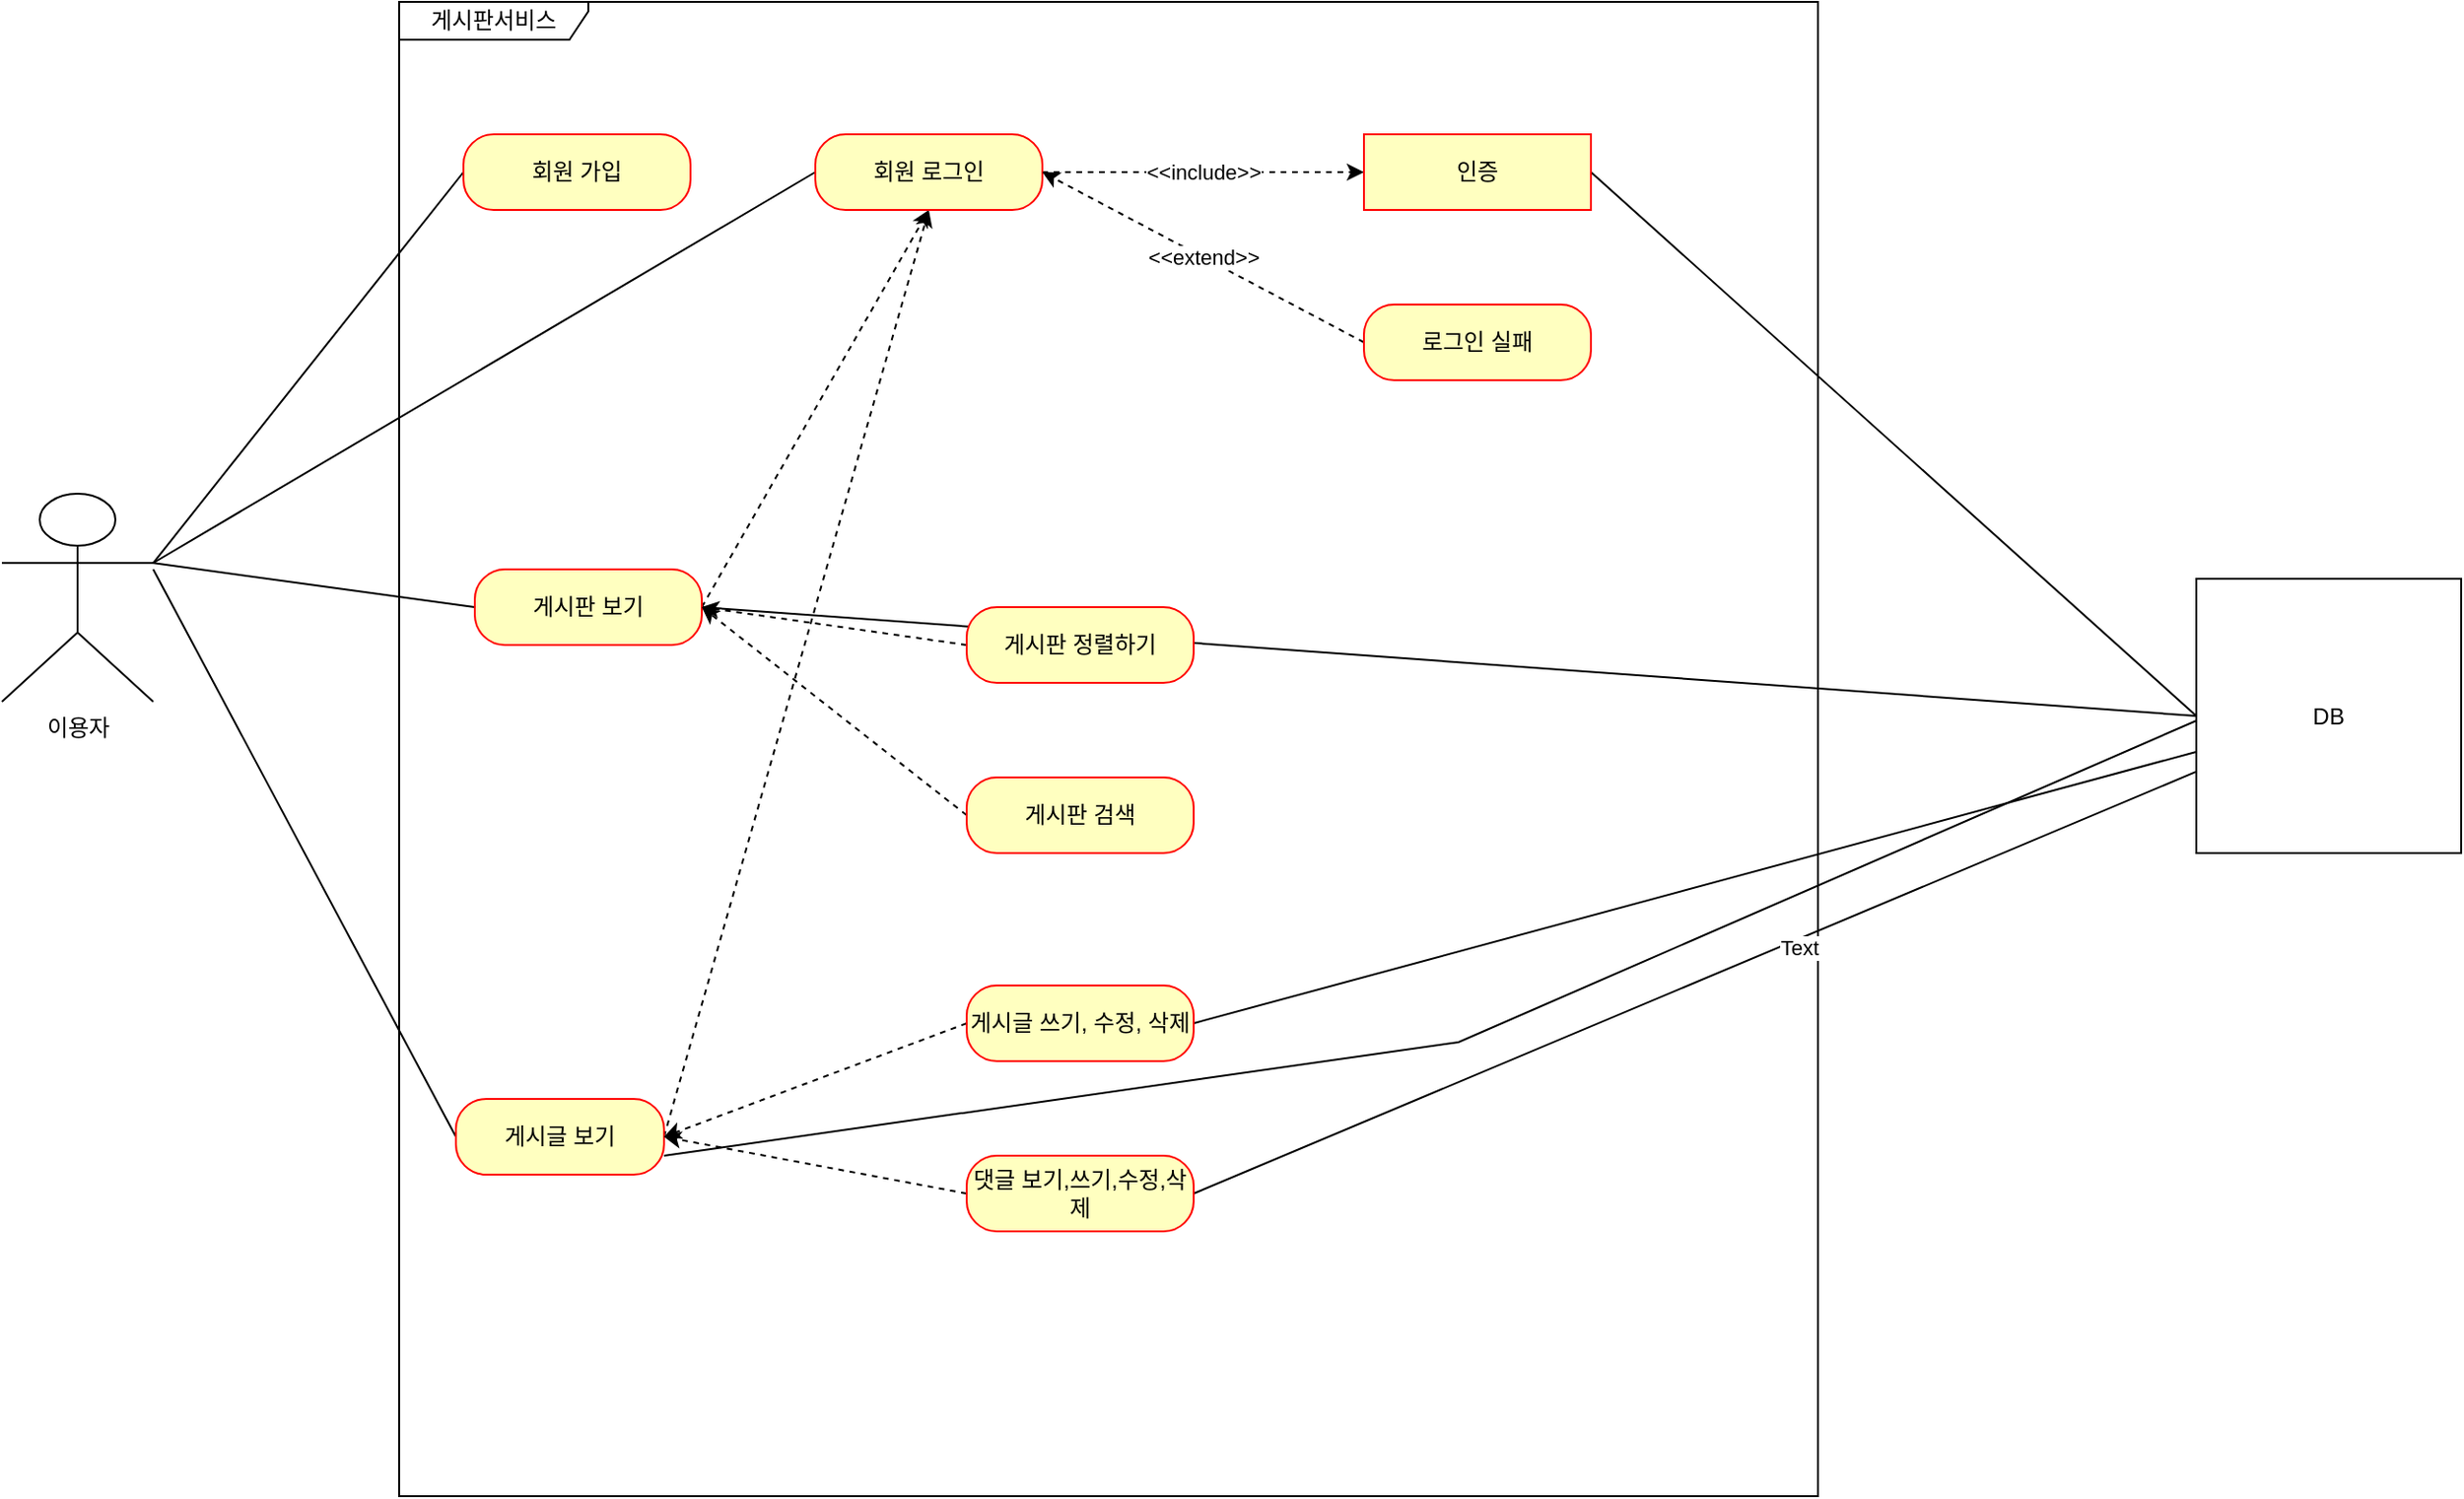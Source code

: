 <mxfile version="21.7.2" type="github">
  <diagram name="페이지-1" id="kiPLnMReY3llPSpJYsvU">
    <mxGraphModel dx="992" dy="1786" grid="1" gridSize="10" guides="1" tooltips="1" connect="1" arrows="1" fold="1" page="1" pageScale="1" pageWidth="827" pageHeight="1169" math="0" shadow="0">
      <root>
        <mxCell id="0" />
        <mxCell id="1" parent="0" />
        <mxCell id="6iee6hG7Ah6JNBAgJoXG-2" value="이용자&lt;br&gt;" style="shape=umlActor;verticalLabelPosition=bottom;verticalAlign=top;html=1;outlineConnect=0;" vertex="1" parent="1">
          <mxGeometry x="50" y="450" width="80" height="110" as="geometry" />
        </mxCell>
        <mxCell id="6iee6hG7Ah6JNBAgJoXG-5" value="게시판서비스&lt;br&gt;" style="shape=umlFrame;whiteSpace=wrap;html=1;pointerEvents=0;width=100;height=20;" vertex="1" parent="1">
          <mxGeometry x="260" y="190" width="750" height="790" as="geometry" />
        </mxCell>
        <mxCell id="6iee6hG7Ah6JNBAgJoXG-28" style="rounded=0;orthogonalLoop=1;jettySize=auto;html=1;exitX=0;exitY=0.5;exitDx=0;exitDy=0;entryX=1;entryY=0.333;entryDx=0;entryDy=0;entryPerimeter=0;endArrow=none;endFill=0;" edge="1" parent="1" source="6iee6hG7Ah6JNBAgJoXG-9" target="6iee6hG7Ah6JNBAgJoXG-2">
          <mxGeometry relative="1" as="geometry" />
        </mxCell>
        <mxCell id="6iee6hG7Ah6JNBAgJoXG-9" value="회원 가입" style="rounded=1;whiteSpace=wrap;html=1;arcSize=40;fontColor=#000000;fillColor=#ffffc0;strokeColor=#ff0000;" vertex="1" parent="1">
          <mxGeometry x="294" y="260" width="120" height="40" as="geometry" />
        </mxCell>
        <mxCell id="6iee6hG7Ah6JNBAgJoXG-30" style="rounded=0;orthogonalLoop=1;jettySize=auto;html=1;exitX=0;exitY=0.5;exitDx=0;exitDy=0;entryX=1;entryY=0.333;entryDx=0;entryDy=0;entryPerimeter=0;endArrow=none;endFill=0;" edge="1" parent="1" source="6iee6hG7Ah6JNBAgJoXG-11" target="6iee6hG7Ah6JNBAgJoXG-2">
          <mxGeometry relative="1" as="geometry" />
        </mxCell>
        <mxCell id="6iee6hG7Ah6JNBAgJoXG-35" style="rounded=0;orthogonalLoop=1;jettySize=auto;html=1;exitX=1;exitY=0.5;exitDx=0;exitDy=0;entryX=0.5;entryY=1;entryDx=0;entryDy=0;dashed=1;" edge="1" parent="1" source="6iee6hG7Ah6JNBAgJoXG-11" target="6iee6hG7Ah6JNBAgJoXG-13">
          <mxGeometry relative="1" as="geometry" />
        </mxCell>
        <mxCell id="6iee6hG7Ah6JNBAgJoXG-49" style="rounded=0;orthogonalLoop=1;jettySize=auto;html=1;exitX=1;exitY=0.5;exitDx=0;exitDy=0;entryX=0;entryY=0.5;entryDx=0;entryDy=0;endArrow=none;endFill=0;" edge="1" parent="1" source="6iee6hG7Ah6JNBAgJoXG-11" target="6iee6hG7Ah6JNBAgJoXG-45">
          <mxGeometry relative="1" as="geometry" />
        </mxCell>
        <mxCell id="6iee6hG7Ah6JNBAgJoXG-11" value="게시판 보기" style="rounded=1;whiteSpace=wrap;html=1;arcSize=40;fontColor=#000000;fillColor=#ffffc0;strokeColor=#ff0000;" vertex="1" parent="1">
          <mxGeometry x="300" y="490" width="120" height="40" as="geometry" />
        </mxCell>
        <mxCell id="6iee6hG7Ah6JNBAgJoXG-31" style="rounded=0;orthogonalLoop=1;jettySize=auto;html=1;exitX=0;exitY=0.5;exitDx=0;exitDy=0;endArrow=none;endFill=0;" edge="1" parent="1" source="6iee6hG7Ah6JNBAgJoXG-12">
          <mxGeometry relative="1" as="geometry">
            <mxPoint x="130" y="490" as="targetPoint" />
          </mxGeometry>
        </mxCell>
        <mxCell id="6iee6hG7Ah6JNBAgJoXG-36" style="rounded=0;orthogonalLoop=1;jettySize=auto;html=1;exitX=1;exitY=0.5;exitDx=0;exitDy=0;dashed=1;entryX=0.5;entryY=1;entryDx=0;entryDy=0;" edge="1" parent="1" source="6iee6hG7Ah6JNBAgJoXG-12" target="6iee6hG7Ah6JNBAgJoXG-13">
          <mxGeometry relative="1" as="geometry">
            <mxPoint x="540" y="310" as="targetPoint" />
          </mxGeometry>
        </mxCell>
        <mxCell id="6iee6hG7Ah6JNBAgJoXG-50" style="rounded=0;orthogonalLoop=1;jettySize=auto;html=1;exitX=1;exitY=0.5;exitDx=0;exitDy=0;endArrow=none;endFill=0;" edge="1" parent="1">
          <mxGeometry relative="1" as="geometry">
            <mxPoint x="1210" y="570" as="targetPoint" />
            <mxPoint x="400" y="800" as="sourcePoint" />
            <Array as="points">
              <mxPoint x="820" y="740" />
            </Array>
          </mxGeometry>
        </mxCell>
        <mxCell id="6iee6hG7Ah6JNBAgJoXG-12" value="게시글 보기" style="rounded=1;whiteSpace=wrap;html=1;arcSize=40;fontColor=#000000;fillColor=#ffffc0;strokeColor=#ff0000;" vertex="1" parent="1">
          <mxGeometry x="290" y="770" width="110" height="40" as="geometry" />
        </mxCell>
        <mxCell id="6iee6hG7Ah6JNBAgJoXG-29" style="rounded=0;orthogonalLoop=1;jettySize=auto;html=1;exitX=0;exitY=0.5;exitDx=0;exitDy=0;entryX=1;entryY=0.333;entryDx=0;entryDy=0;entryPerimeter=0;endArrow=none;endFill=0;" edge="1" parent="1" source="6iee6hG7Ah6JNBAgJoXG-13" target="6iee6hG7Ah6JNBAgJoXG-2">
          <mxGeometry relative="1" as="geometry">
            <mxPoint x="140" y="490" as="targetPoint" />
          </mxGeometry>
        </mxCell>
        <mxCell id="6iee6hG7Ah6JNBAgJoXG-33" value="&amp;lt;&amp;lt;include&amp;gt;&amp;gt;" style="rounded=0;orthogonalLoop=1;jettySize=auto;html=1;exitX=1;exitY=0.5;exitDx=0;exitDy=0;entryX=0;entryY=0.5;entryDx=0;entryDy=0;endArrow=classic;endFill=1;dashed=1;" edge="1" parent="1" source="6iee6hG7Ah6JNBAgJoXG-13" target="6iee6hG7Ah6JNBAgJoXG-16">
          <mxGeometry relative="1" as="geometry" />
        </mxCell>
        <mxCell id="6iee6hG7Ah6JNBAgJoXG-13" value="회원 로그인" style="rounded=1;whiteSpace=wrap;html=1;arcSize=40;fontColor=#000000;fillColor=#ffffc0;strokeColor=#ff0000;" vertex="1" parent="1">
          <mxGeometry x="480" y="260" width="120" height="40" as="geometry" />
        </mxCell>
        <mxCell id="6iee6hG7Ah6JNBAgJoXG-48" style="rounded=0;orthogonalLoop=1;jettySize=auto;html=1;exitX=1;exitY=0.5;exitDx=0;exitDy=0;entryX=0;entryY=0.5;entryDx=0;entryDy=0;endArrow=none;endFill=0;" edge="1" parent="1" source="6iee6hG7Ah6JNBAgJoXG-16" target="6iee6hG7Ah6JNBAgJoXG-45">
          <mxGeometry relative="1" as="geometry" />
        </mxCell>
        <mxCell id="6iee6hG7Ah6JNBAgJoXG-16" value="인증" style="rounded=1;whiteSpace=wrap;html=1;arcSize=0;fontColor=#000000;fillColor=#ffffc0;strokeColor=#ff0000;" vertex="1" parent="1">
          <mxGeometry x="770" y="260" width="120" height="40" as="geometry" />
        </mxCell>
        <mxCell id="6iee6hG7Ah6JNBAgJoXG-39" style="rounded=0;orthogonalLoop=1;jettySize=auto;html=1;exitX=0;exitY=0.5;exitDx=0;exitDy=0;entryX=1;entryY=0.5;entryDx=0;entryDy=0;dashed=1;" edge="1" parent="1" source="6iee6hG7Ah6JNBAgJoXG-19" target="6iee6hG7Ah6JNBAgJoXG-11">
          <mxGeometry relative="1" as="geometry" />
        </mxCell>
        <mxCell id="6iee6hG7Ah6JNBAgJoXG-19" value="게시판 정렬하기" style="rounded=1;whiteSpace=wrap;html=1;arcSize=40;fontColor=#000000;fillColor=#ffffc0;strokeColor=#ff0000;" vertex="1" parent="1">
          <mxGeometry x="560" y="510" width="120" height="40" as="geometry" />
        </mxCell>
        <mxCell id="6iee6hG7Ah6JNBAgJoXG-40" style="rounded=0;orthogonalLoop=1;jettySize=auto;html=1;exitX=0;exitY=0.5;exitDx=0;exitDy=0;entryX=1;entryY=0.5;entryDx=0;entryDy=0;dashed=1;" edge="1" parent="1" source="6iee6hG7Ah6JNBAgJoXG-20" target="6iee6hG7Ah6JNBAgJoXG-11">
          <mxGeometry relative="1" as="geometry" />
        </mxCell>
        <mxCell id="6iee6hG7Ah6JNBAgJoXG-20" value="게시판 검색" style="rounded=1;whiteSpace=wrap;html=1;arcSize=40;fontColor=#000000;fillColor=#ffffc0;strokeColor=#ff0000;" vertex="1" parent="1">
          <mxGeometry x="560" y="600" width="120" height="40" as="geometry" />
        </mxCell>
        <mxCell id="6iee6hG7Ah6JNBAgJoXG-42" style="rounded=0;orthogonalLoop=1;jettySize=auto;html=1;exitX=0;exitY=0.5;exitDx=0;exitDy=0;entryX=1;entryY=0.5;entryDx=0;entryDy=0;dashed=1;" edge="1" parent="1" source="6iee6hG7Ah6JNBAgJoXG-21" target="6iee6hG7Ah6JNBAgJoXG-12">
          <mxGeometry relative="1" as="geometry" />
        </mxCell>
        <mxCell id="6iee6hG7Ah6JNBAgJoXG-51" style="rounded=0;orthogonalLoop=1;jettySize=auto;html=1;exitX=1;exitY=0.5;exitDx=0;exitDy=0;endArrow=none;endFill=0;" edge="1" parent="1" source="6iee6hG7Ah6JNBAgJoXG-21" target="6iee6hG7Ah6JNBAgJoXG-45">
          <mxGeometry relative="1" as="geometry" />
        </mxCell>
        <mxCell id="6iee6hG7Ah6JNBAgJoXG-21" value="게시글 쓰기, 수정, 삭제" style="rounded=1;whiteSpace=wrap;html=1;arcSize=40;fontColor=#000000;fillColor=#ffffc0;strokeColor=#ff0000;" vertex="1" parent="1">
          <mxGeometry x="560" y="710" width="120" height="40" as="geometry" />
        </mxCell>
        <mxCell id="6iee6hG7Ah6JNBAgJoXG-43" style="rounded=0;orthogonalLoop=1;jettySize=auto;html=1;exitX=0;exitY=0.5;exitDx=0;exitDy=0;dashed=1;" edge="1" parent="1" source="6iee6hG7Ah6JNBAgJoXG-22">
          <mxGeometry relative="1" as="geometry">
            <mxPoint x="400" y="790" as="targetPoint" />
          </mxGeometry>
        </mxCell>
        <mxCell id="6iee6hG7Ah6JNBAgJoXG-52" style="rounded=0;orthogonalLoop=1;jettySize=auto;html=1;exitX=1;exitY=0.5;exitDx=0;exitDy=0;endArrow=none;endFill=0;" edge="1" parent="1" source="6iee6hG7Ah6JNBAgJoXG-22" target="6iee6hG7Ah6JNBAgJoXG-45">
          <mxGeometry relative="1" as="geometry" />
        </mxCell>
        <mxCell id="6iee6hG7Ah6JNBAgJoXG-53" value="Text" style="edgeLabel;html=1;align=center;verticalAlign=middle;resizable=0;points=[];" vertex="1" connectable="0" parent="6iee6hG7Ah6JNBAgJoXG-52">
          <mxGeometry x="0.2" y="-4" relative="1" as="geometry">
            <mxPoint as="offset" />
          </mxGeometry>
        </mxCell>
        <mxCell id="6iee6hG7Ah6JNBAgJoXG-22" value="댓글 보기,쓰기,수정,삭제" style="rounded=1;whiteSpace=wrap;html=1;arcSize=40;fontColor=#000000;fillColor=#ffffc0;strokeColor=#ff0000;" vertex="1" parent="1">
          <mxGeometry x="560" y="800" width="120" height="40" as="geometry" />
        </mxCell>
        <mxCell id="6iee6hG7Ah6JNBAgJoXG-34" value="&amp;lt;&amp;lt;extend&amp;gt;&amp;gt;" style="rounded=0;orthogonalLoop=1;jettySize=auto;html=1;exitX=0;exitY=0.5;exitDx=0;exitDy=0;entryX=1;entryY=0.5;entryDx=0;entryDy=0;endArrow=classic;endFill=1;dashed=1;" edge="1" parent="1" source="6iee6hG7Ah6JNBAgJoXG-27" target="6iee6hG7Ah6JNBAgJoXG-13">
          <mxGeometry relative="1" as="geometry" />
        </mxCell>
        <mxCell id="6iee6hG7Ah6JNBAgJoXG-27" value="로그인 실패" style="rounded=1;whiteSpace=wrap;html=1;arcSize=40;fontColor=#000000;fillColor=#ffffc0;strokeColor=#ff0000;" vertex="1" parent="1">
          <mxGeometry x="770" y="350" width="120" height="40" as="geometry" />
        </mxCell>
        <mxCell id="6iee6hG7Ah6JNBAgJoXG-45" value="DB" style="html=1;dropTarget=0;whiteSpace=wrap;" vertex="1" parent="1">
          <mxGeometry x="1210" y="495" width="140" height="145" as="geometry" />
        </mxCell>
      </root>
    </mxGraphModel>
  </diagram>
</mxfile>
